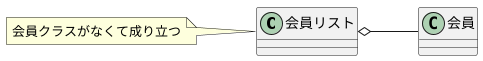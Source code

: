 @startuml ユースケース
    left to right direction
    会員リスト o-- 会員
    note left of 会員リスト
    会員クラスがなくて成り立つ
    end note
@enduml